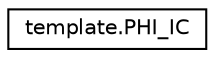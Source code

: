 digraph "Graphical Class Hierarchy"
{
 // LATEX_PDF_SIZE
  edge [fontname="Helvetica",fontsize="10",labelfontname="Helvetica",labelfontsize="10"];
  node [fontname="Helvetica",fontsize="10",shape=record];
  rankdir="LR";
  Node0 [label="template.PHI_IC",height=0.2,width=0.4,color="black", fillcolor="white", style="filled",URL="$dc/da6/classtemplate_1_1PHI__IC.html",tooltip=" "];
}
